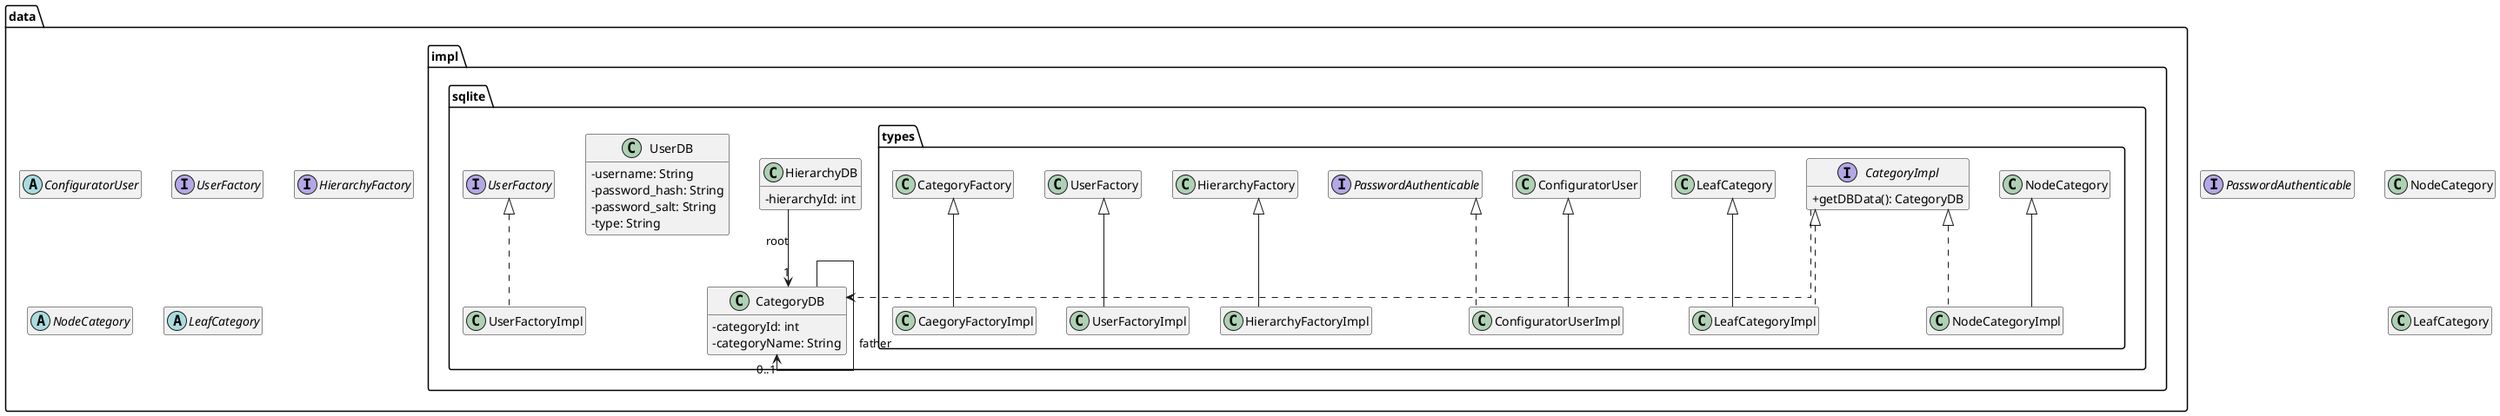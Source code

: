 @startuml

skinparam ClassAttributeIconSize 0
'skinparam groupInheritance 2
skinparam linetype ortho
hide empty members

interface PasswordAuthenticable

package data #FFFFFF {
    abstract class ConfiguratorUser
    interface UserFactory
    interface HierarchyFactory

    abstract class NodeCategory
    abstract class LeafCategory

    package impl.sqlite #FFFFFF {
        
        class CategoryDB {
            - categoryId: int
            - categoryName: String
        }

        class HierarchyDB {
            - hierarchyId: int
        }

        class UserDB {
            - username: String
            - password_hash: String
            - password_salt: String
            - type: String
        }

        class UserFactoryImpl implements UserFactory {

        }

        package types {
            interface CategoryImpl {
                + getDBData(): CategoryDB
            }

            class NodeCategoryImpl extends NodeCategory implements CategoryImpl
            class LeafCategoryImpl extends LeafCategory implements CategoryImpl

            class ConfiguratorUserImpl extends ConfiguratorUser implements PasswordAuthenticable

            class HierarchyFactoryImpl extends HierarchyFactory
            class UserFactoryImpl extends UserFactory
            class CaegoryFactoryImpl extends CategoryFactory

        }

    }

}

CategoryDB --> "0..1" CategoryDB: father
HierarchyDB --> "1" CategoryDB: root

CategoryImpl ..> CategoryDB

NodeCategory -[hidden]-> LeafCategory


@enduml